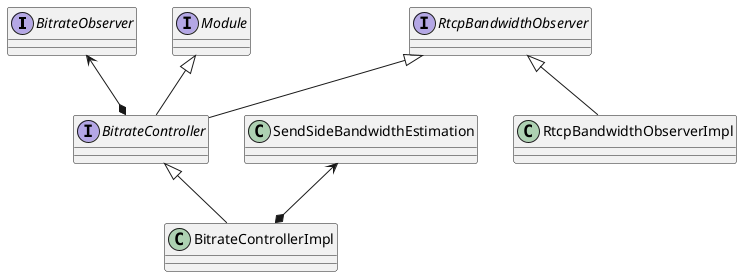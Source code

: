 @startuml bitrate_controller

interface BitrateObserver
interface BitrateController
interface Module
interface RtcpBandwidthObserver
class BitrateControllerImpl
class RtcpBandwidthObserverImpl
class SendSideBandwidthEstimation

BitrateObserver <--* BitrateController
Module <|-- BitrateController
RtcpBandwidthObserver <|-- BitrateController
BitrateController <|-- BitrateControllerImpl
RtcpBandwidthObserver <|-- RtcpBandwidthObserverImpl
SendSideBandwidthEstimation <--* BitrateControllerImpl

@enduml